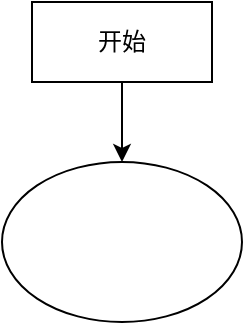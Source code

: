 <mxfile version="20.8.20" type="github">
  <diagram name="第 1 页" id="NjEvBXp5E_1UrPg33DvR">
    <mxGraphModel dx="1434" dy="754" grid="1" gridSize="10" guides="1" tooltips="1" connect="1" arrows="1" fold="1" page="1" pageScale="1" pageWidth="827" pageHeight="1169" math="0" shadow="0">
      <root>
        <mxCell id="0" />
        <mxCell id="1" parent="0" />
        <mxCell id="pJYM-9H2oUsMn5g-GrAx-3" style="edgeStyle=none;rounded=0;orthogonalLoop=1;jettySize=auto;html=1;exitX=0.5;exitY=1;exitDx=0;exitDy=0;entryX=0.5;entryY=0;entryDx=0;entryDy=0;" edge="1" parent="1" source="pJYM-9H2oUsMn5g-GrAx-1" target="pJYM-9H2oUsMn5g-GrAx-2">
          <mxGeometry relative="1" as="geometry" />
        </mxCell>
        <mxCell id="pJYM-9H2oUsMn5g-GrAx-1" value="&lt;div&gt;开始&lt;/div&gt;" style="rounded=0;whiteSpace=wrap;html=1;" vertex="1" parent="1">
          <mxGeometry x="70" y="100" width="90" height="40" as="geometry" />
        </mxCell>
        <mxCell id="pJYM-9H2oUsMn5g-GrAx-2" value="" style="ellipse;whiteSpace=wrap;html=1;" vertex="1" parent="1">
          <mxGeometry x="55" y="180" width="120" height="80" as="geometry" />
        </mxCell>
      </root>
    </mxGraphModel>
  </diagram>
</mxfile>
